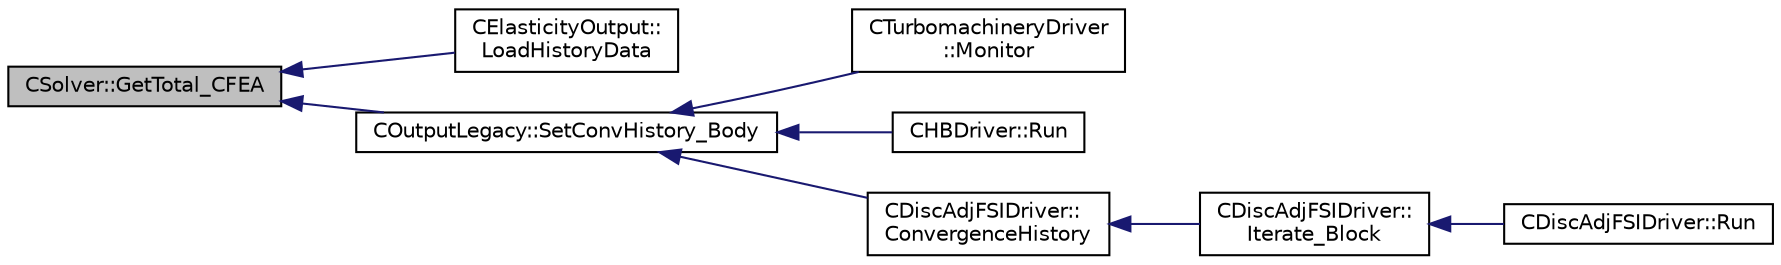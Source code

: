 digraph "CSolver::GetTotal_CFEA"
{
  edge [fontname="Helvetica",fontsize="10",labelfontname="Helvetica",labelfontsize="10"];
  node [fontname="Helvetica",fontsize="10",shape=record];
  rankdir="LR";
  Node3057 [label="CSolver::GetTotal_CFEA",height=0.2,width=0.4,color="black", fillcolor="grey75", style="filled", fontcolor="black"];
  Node3057 -> Node3058 [dir="back",color="midnightblue",fontsize="10",style="solid",fontname="Helvetica"];
  Node3058 [label="CElasticityOutput::\lLoadHistoryData",height=0.2,width=0.4,color="black", fillcolor="white", style="filled",URL="$class_c_elasticity_output.html#ac3013524b0fb8f257aa9b66fd16d531d",tooltip="Load the history output field values. "];
  Node3057 -> Node3059 [dir="back",color="midnightblue",fontsize="10",style="solid",fontname="Helvetica"];
  Node3059 [label="COutputLegacy::SetConvHistory_Body",height=0.2,width=0.4,color="black", fillcolor="white", style="filled",URL="$class_c_output_legacy.html#a217cc0d778a3828499189a9debee47c6",tooltip="Write the history file and the convergence on the screen for serial computations. ..."];
  Node3059 -> Node3060 [dir="back",color="midnightblue",fontsize="10",style="solid",fontname="Helvetica"];
  Node3060 [label="CTurbomachineryDriver\l::Monitor",height=0.2,width=0.4,color="black", fillcolor="white", style="filled",URL="$class_c_turbomachinery_driver.html#a41d7b50bbacef68eb5436293ebb2da4f",tooltip="Monitor the computation. "];
  Node3059 -> Node3061 [dir="back",color="midnightblue",fontsize="10",style="solid",fontname="Helvetica"];
  Node3061 [label="CHBDriver::Run",height=0.2,width=0.4,color="black", fillcolor="white", style="filled",URL="$class_c_h_b_driver.html#a98c0448a8e0404845ee54e25b62eaea9",tooltip="Run a single iteration of a Harmonic Balance problem. "];
  Node3059 -> Node3062 [dir="back",color="midnightblue",fontsize="10",style="solid",fontname="Helvetica"];
  Node3062 [label="CDiscAdjFSIDriver::\lConvergenceHistory",height=0.2,width=0.4,color="black", fillcolor="white", style="filled",URL="$class_c_disc_adj_f_s_i_driver.html#a139dfa2442613879f2b15f28a09c2bd5",tooltip="Output the convergence history. "];
  Node3062 -> Node3063 [dir="back",color="midnightblue",fontsize="10",style="solid",fontname="Helvetica"];
  Node3063 [label="CDiscAdjFSIDriver::\lIterate_Block",height=0.2,width=0.4,color="black", fillcolor="white", style="filled",URL="$class_c_disc_adj_f_s_i_driver.html#a84949f139fa795b7d34d6ff77e82eb5c",tooltip="Iterate a certain block for adjoint FSI - may be the whole set of variables or independent and subite..."];
  Node3063 -> Node3064 [dir="back",color="midnightblue",fontsize="10",style="solid",fontname="Helvetica"];
  Node3064 [label="CDiscAdjFSIDriver::Run",height=0.2,width=0.4,color="black", fillcolor="white", style="filled",URL="$class_c_disc_adj_f_s_i_driver.html#a2e965d6e9c4dcfc296077cae225cab21",tooltip="Run a Discrete Adjoint iteration for the FSI problem. "];
}
